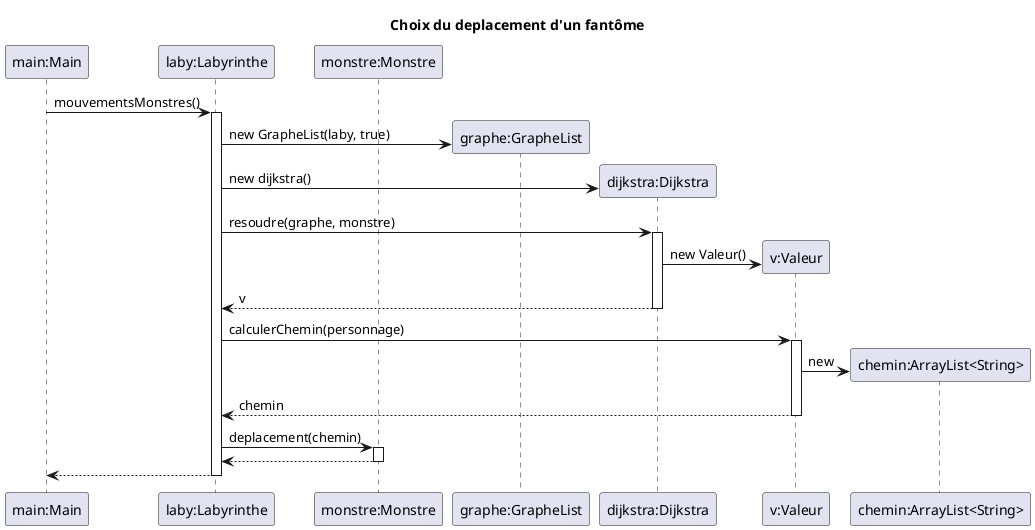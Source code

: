 @startuml
title Choix du deplacement d'un fantôme

participant "main:Main" as main
participant "laby:Labyrinthe" as laby
participant "monstre:Monstre" as monstre


main -> laby: mouvementsMonstres()
activate laby
create "graphe:GrapheList" as graphe
laby -> graphe: new GrapheList(laby, true)
create "dijkstra:Dijkstra" as dijkstra
laby -> dijkstra: new dijkstra()

laby -> dijkstra: resoudre(graphe, monstre)
activate dijkstra
create "v:Valeur" as v
dijkstra -> v: new Valeur()
dijkstra --> laby: v
deactivate dijkstra

laby -> v: calculerChemin(personnage)
activate v
create "chemin:ArrayList<String>" as chemin
v -> chemin: new
v --> laby: chemin
deactivate v

laby -> monstre: deplacement(chemin)
activate monstre
monstre --> laby
deactivate monstre

laby --> main
deactivate laby

@enduml
